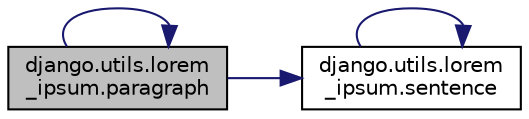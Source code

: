 digraph "django.utils.lorem_ipsum.paragraph"
{
 // LATEX_PDF_SIZE
  edge [fontname="Helvetica",fontsize="10",labelfontname="Helvetica",labelfontsize="10"];
  node [fontname="Helvetica",fontsize="10",shape=record];
  rankdir="LR";
  Node1 [label="django.utils.lorem\l_ipsum.paragraph",height=0.2,width=0.4,color="black", fillcolor="grey75", style="filled", fontcolor="black",tooltip=" "];
  Node1 -> Node1 [color="midnightblue",fontsize="10",style="solid",fontname="Helvetica"];
  Node1 -> Node2 [color="midnightblue",fontsize="10",style="solid",fontname="Helvetica"];
  Node2 [label="django.utils.lorem\l_ipsum.sentence",height=0.2,width=0.4,color="black", fillcolor="white", style="filled",URL="$d5/d76/namespacedjango_1_1utils_1_1lorem__ipsum.html#a781541369a6aa6343a93ebf8ed1d9a16",tooltip=" "];
  Node2 -> Node2 [color="midnightblue",fontsize="10",style="solid",fontname="Helvetica"];
}
